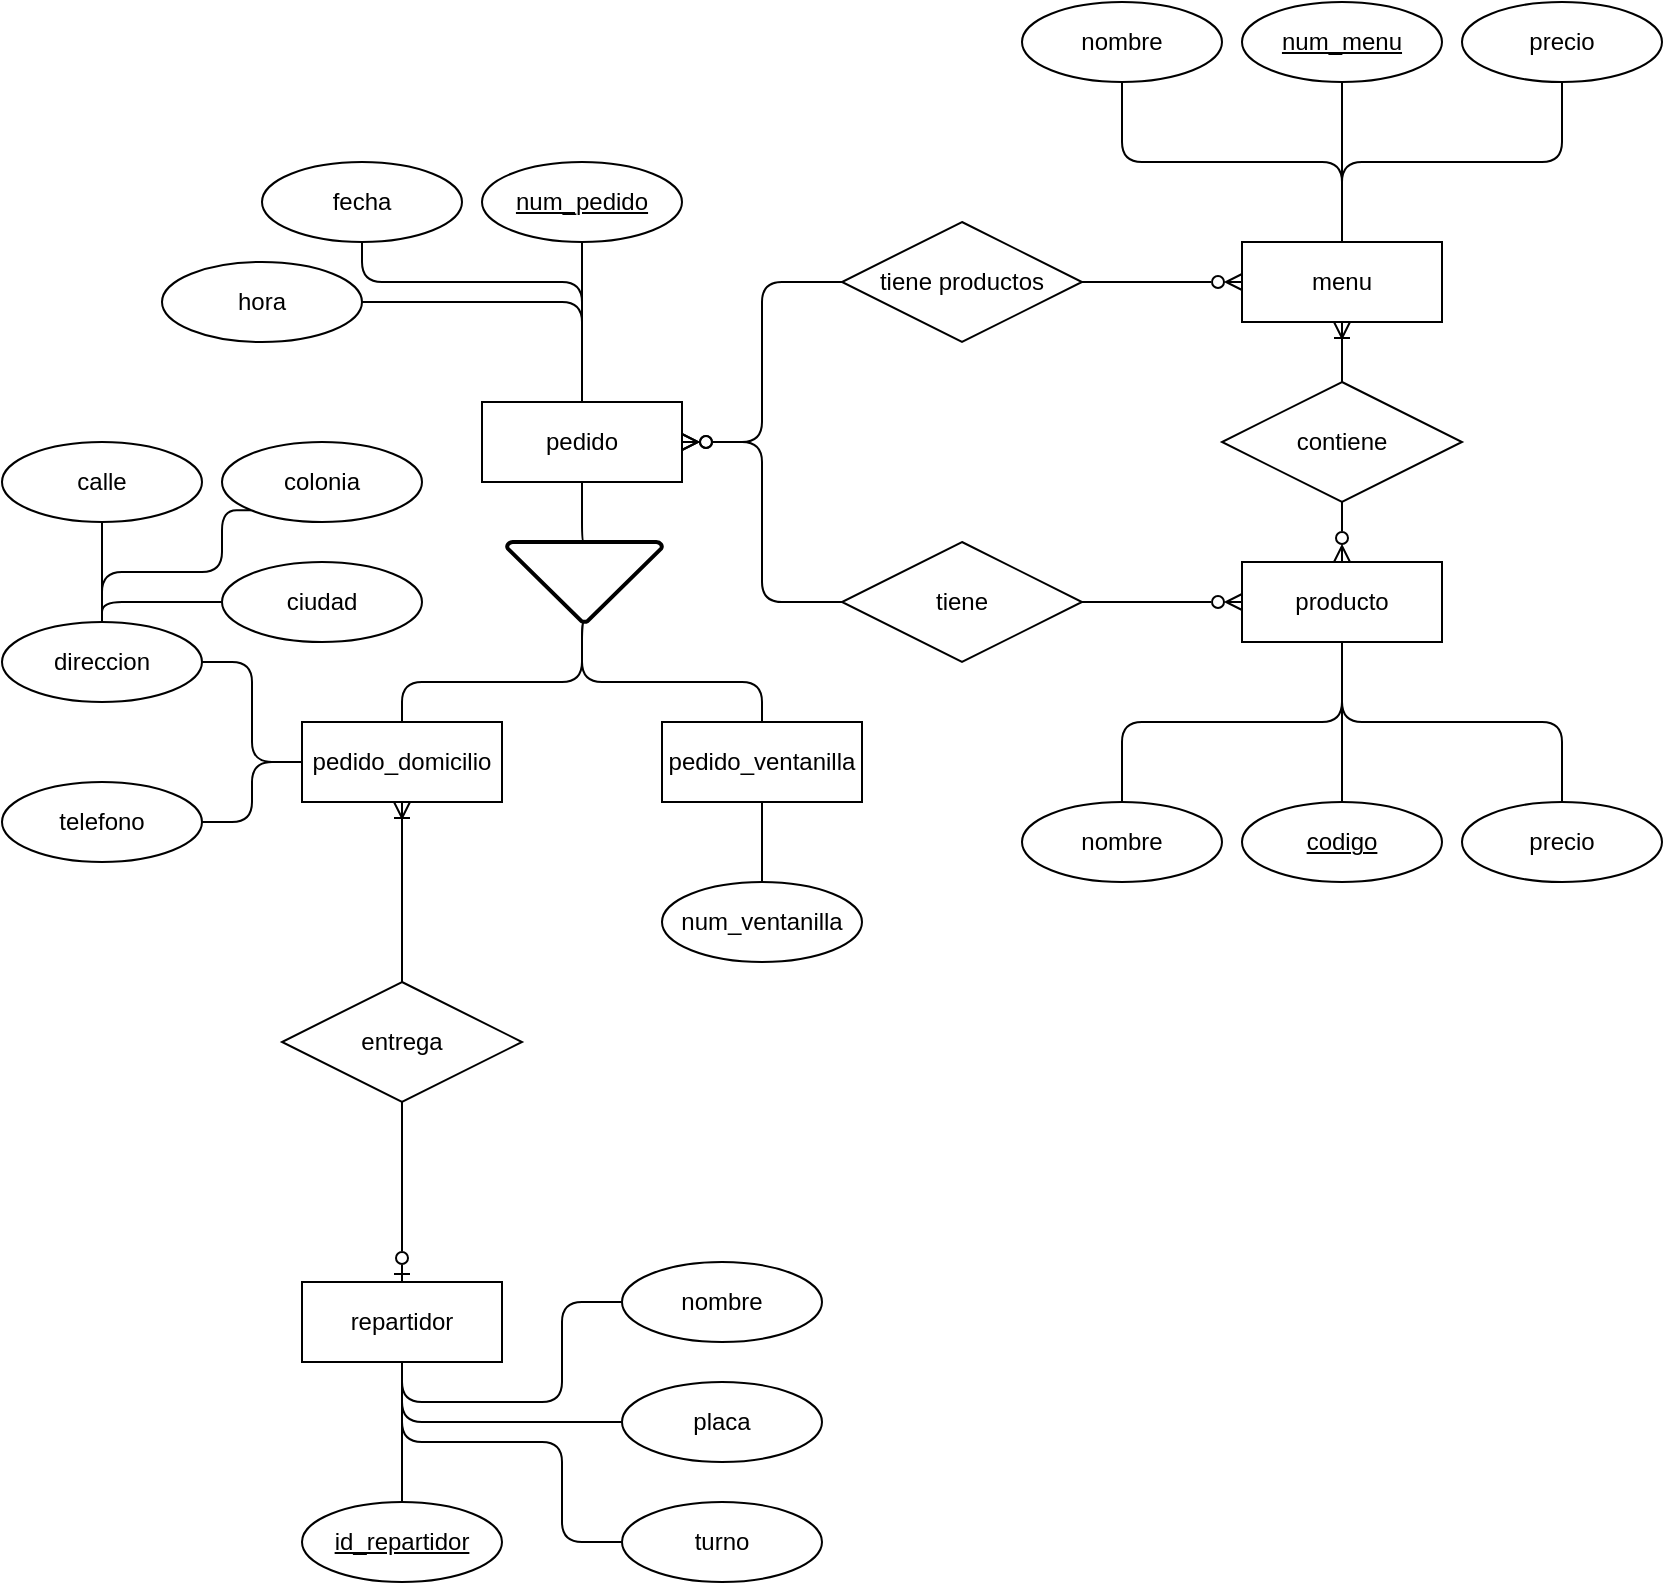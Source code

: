 <mxfile version="24.6.2" type="github">
  <diagram name="Page-1" id="su0L-lBIVS1BTHvO3N_U">
    <mxGraphModel dx="1434" dy="789" grid="1" gridSize="10" guides="1" tooltips="1" connect="1" arrows="1" fold="1" page="1" pageScale="1" pageWidth="850" pageHeight="1100" math="0" shadow="0">
      <root>
        <mxCell id="0" />
        <mxCell id="1" parent="0" />
        <mxCell id="lh-AbtoOZ_A-a8hcaLjm-23" style="edgeStyle=orthogonalEdgeStyle;rounded=1;orthogonalLoop=1;jettySize=auto;html=1;exitX=0.5;exitY=1;exitDx=0;exitDy=0;entryX=0.5;entryY=0;entryDx=0;entryDy=0;endArrow=none;endFill=0;curved=0;startArrow=ERoneToMany;startFill=0;" edge="1" parent="1" source="lh-AbtoOZ_A-a8hcaLjm-1" target="lh-AbtoOZ_A-a8hcaLjm-22">
          <mxGeometry relative="1" as="geometry" />
        </mxCell>
        <mxCell id="lh-AbtoOZ_A-a8hcaLjm-28" style="edgeStyle=orthogonalEdgeStyle;rounded=1;orthogonalLoop=1;jettySize=auto;html=1;exitX=0.5;exitY=0;exitDx=0;exitDy=0;entryX=0.5;entryY=1;entryDx=0;entryDy=0;endArrow=none;endFill=0;curved=0;" edge="1" parent="1" source="lh-AbtoOZ_A-a8hcaLjm-1" target="lh-AbtoOZ_A-a8hcaLjm-27">
          <mxGeometry relative="1" as="geometry" />
        </mxCell>
        <mxCell id="lh-AbtoOZ_A-a8hcaLjm-29" style="edgeStyle=orthogonalEdgeStyle;rounded=1;orthogonalLoop=1;jettySize=auto;html=1;exitX=0.5;exitY=0;exitDx=0;exitDy=0;entryX=0.5;entryY=1;entryDx=0;entryDy=0;curved=0;endArrow=none;endFill=0;" edge="1" parent="1" source="lh-AbtoOZ_A-a8hcaLjm-1" target="lh-AbtoOZ_A-a8hcaLjm-25">
          <mxGeometry relative="1" as="geometry" />
        </mxCell>
        <mxCell id="lh-AbtoOZ_A-a8hcaLjm-30" style="edgeStyle=orthogonalEdgeStyle;rounded=1;orthogonalLoop=1;jettySize=auto;html=1;exitX=0.5;exitY=0;exitDx=0;exitDy=0;entryX=0.5;entryY=1;entryDx=0;entryDy=0;curved=0;endArrow=none;endFill=0;" edge="1" parent="1" source="lh-AbtoOZ_A-a8hcaLjm-1" target="lh-AbtoOZ_A-a8hcaLjm-26">
          <mxGeometry relative="1" as="geometry" />
        </mxCell>
        <mxCell id="lh-AbtoOZ_A-a8hcaLjm-1" value="menu" style="whiteSpace=wrap;html=1;align=center;" vertex="1" parent="1">
          <mxGeometry x="630" y="130" width="100" height="40" as="geometry" />
        </mxCell>
        <mxCell id="lh-AbtoOZ_A-a8hcaLjm-34" style="edgeStyle=orthogonalEdgeStyle;rounded=1;orthogonalLoop=1;jettySize=auto;html=1;exitX=0.5;exitY=1;exitDx=0;exitDy=0;entryX=0.5;entryY=0;entryDx=0;entryDy=0;endArrow=none;endFill=0;curved=0;" edge="1" parent="1" source="lh-AbtoOZ_A-a8hcaLjm-2" target="lh-AbtoOZ_A-a8hcaLjm-32">
          <mxGeometry relative="1" as="geometry" />
        </mxCell>
        <mxCell id="lh-AbtoOZ_A-a8hcaLjm-35" style="edgeStyle=orthogonalEdgeStyle;rounded=1;orthogonalLoop=1;jettySize=auto;html=1;exitX=0.5;exitY=1;exitDx=0;exitDy=0;entryX=0.5;entryY=0;entryDx=0;entryDy=0;endArrow=none;endFill=0;curved=0;" edge="1" parent="1" source="lh-AbtoOZ_A-a8hcaLjm-2" target="lh-AbtoOZ_A-a8hcaLjm-31">
          <mxGeometry relative="1" as="geometry" />
        </mxCell>
        <mxCell id="lh-AbtoOZ_A-a8hcaLjm-36" style="edgeStyle=orthogonalEdgeStyle;rounded=1;orthogonalLoop=1;jettySize=auto;html=1;exitX=0.5;exitY=1;exitDx=0;exitDy=0;entryX=0.5;entryY=0;entryDx=0;entryDy=0;curved=0;endArrow=none;endFill=0;" edge="1" parent="1" source="lh-AbtoOZ_A-a8hcaLjm-2" target="lh-AbtoOZ_A-a8hcaLjm-33">
          <mxGeometry relative="1" as="geometry" />
        </mxCell>
        <mxCell id="lh-AbtoOZ_A-a8hcaLjm-2" value="producto" style="whiteSpace=wrap;html=1;align=center;" vertex="1" parent="1">
          <mxGeometry x="630" y="290" width="100" height="40" as="geometry" />
        </mxCell>
        <mxCell id="lh-AbtoOZ_A-a8hcaLjm-61" style="edgeStyle=orthogonalEdgeStyle;rounded=1;orthogonalLoop=1;jettySize=auto;html=1;exitX=0.5;exitY=1;exitDx=0;exitDy=0;entryX=0;entryY=0.5;entryDx=0;entryDy=0;curved=0;endArrow=none;endFill=0;" edge="1" parent="1" source="lh-AbtoOZ_A-a8hcaLjm-3" target="lh-AbtoOZ_A-a8hcaLjm-59">
          <mxGeometry relative="1" as="geometry" />
        </mxCell>
        <mxCell id="lh-AbtoOZ_A-a8hcaLjm-62" style="edgeStyle=orthogonalEdgeStyle;rounded=1;orthogonalLoop=1;jettySize=auto;html=1;exitX=0.5;exitY=1;exitDx=0;exitDy=0;entryX=0;entryY=0.5;entryDx=0;entryDy=0;endArrow=none;endFill=0;curved=0;" edge="1" parent="1" source="lh-AbtoOZ_A-a8hcaLjm-3" target="lh-AbtoOZ_A-a8hcaLjm-58">
          <mxGeometry relative="1" as="geometry" />
        </mxCell>
        <mxCell id="lh-AbtoOZ_A-a8hcaLjm-63" style="edgeStyle=orthogonalEdgeStyle;rounded=1;orthogonalLoop=1;jettySize=auto;html=1;exitX=0.5;exitY=1;exitDx=0;exitDy=0;entryX=0;entryY=0.5;entryDx=0;entryDy=0;curved=0;endArrow=none;endFill=0;" edge="1" parent="1" source="lh-AbtoOZ_A-a8hcaLjm-3" target="lh-AbtoOZ_A-a8hcaLjm-57">
          <mxGeometry relative="1" as="geometry">
            <Array as="points">
              <mxPoint x="210" y="730" />
              <mxPoint x="290" y="730" />
              <mxPoint x="290" y="780" />
            </Array>
          </mxGeometry>
        </mxCell>
        <mxCell id="lh-AbtoOZ_A-a8hcaLjm-64" style="edgeStyle=orthogonalEdgeStyle;rounded=1;orthogonalLoop=1;jettySize=auto;html=1;exitX=0.5;exitY=1;exitDx=0;exitDy=0;entryX=0.5;entryY=0;entryDx=0;entryDy=0;curved=0;endArrow=none;endFill=0;" edge="1" parent="1" source="lh-AbtoOZ_A-a8hcaLjm-3" target="lh-AbtoOZ_A-a8hcaLjm-60">
          <mxGeometry relative="1" as="geometry" />
        </mxCell>
        <mxCell id="lh-AbtoOZ_A-a8hcaLjm-3" value="repartidor" style="whiteSpace=wrap;html=1;align=center;" vertex="1" parent="1">
          <mxGeometry x="160" y="650" width="100" height="40" as="geometry" />
        </mxCell>
        <mxCell id="lh-AbtoOZ_A-a8hcaLjm-4" value="pedido_ventanilla" style="whiteSpace=wrap;html=1;align=center;" vertex="1" parent="1">
          <mxGeometry x="340" y="370" width="100" height="40" as="geometry" />
        </mxCell>
        <mxCell id="lh-AbtoOZ_A-a8hcaLjm-13" style="edgeStyle=orthogonalEdgeStyle;rounded=1;orthogonalLoop=1;jettySize=auto;html=1;exitX=0.5;exitY=1;exitDx=0;exitDy=0;entryX=0.5;entryY=0;entryDx=0;entryDy=0;endArrow=none;endFill=0;curved=0;startArrow=ERoneToMany;startFill=0;" edge="1" parent="1" source="lh-AbtoOZ_A-a8hcaLjm-5" target="lh-AbtoOZ_A-a8hcaLjm-8">
          <mxGeometry relative="1" as="geometry" />
        </mxCell>
        <mxCell id="lh-AbtoOZ_A-a8hcaLjm-5" value="pedido_domicilio" style="whiteSpace=wrap;html=1;align=center;" vertex="1" parent="1">
          <mxGeometry x="160" y="370" width="100" height="40" as="geometry" />
        </mxCell>
        <mxCell id="lh-AbtoOZ_A-a8hcaLjm-11" style="edgeStyle=orthogonalEdgeStyle;rounded=1;orthogonalLoop=1;jettySize=auto;html=1;exitX=1;exitY=0.5;exitDx=0;exitDy=0;entryX=0;entryY=0.5;entryDx=0;entryDy=0;endArrow=none;endFill=0;curved=0;startArrow=ERzeroToMany;startFill=0;" edge="1" parent="1" source="lh-AbtoOZ_A-a8hcaLjm-6" target="lh-AbtoOZ_A-a8hcaLjm-9">
          <mxGeometry relative="1" as="geometry" />
        </mxCell>
        <mxCell id="lh-AbtoOZ_A-a8hcaLjm-12" style="edgeStyle=orthogonalEdgeStyle;rounded=1;orthogonalLoop=1;jettySize=auto;html=1;exitX=1;exitY=0.5;exitDx=0;exitDy=0;entryX=0;entryY=0.5;entryDx=0;entryDy=0;endArrow=none;endFill=0;curved=0;startArrow=ERzeroToMany;startFill=0;" edge="1" parent="1" source="lh-AbtoOZ_A-a8hcaLjm-6" target="lh-AbtoOZ_A-a8hcaLjm-10">
          <mxGeometry relative="1" as="geometry" />
        </mxCell>
        <mxCell id="lh-AbtoOZ_A-a8hcaLjm-41" style="edgeStyle=orthogonalEdgeStyle;rounded=1;orthogonalLoop=1;jettySize=auto;html=1;exitX=0.5;exitY=0;exitDx=0;exitDy=0;entryX=1;entryY=0.5;entryDx=0;entryDy=0;curved=0;endArrow=none;endFill=0;" edge="1" parent="1" source="lh-AbtoOZ_A-a8hcaLjm-6" target="lh-AbtoOZ_A-a8hcaLjm-38">
          <mxGeometry relative="1" as="geometry" />
        </mxCell>
        <mxCell id="lh-AbtoOZ_A-a8hcaLjm-42" style="edgeStyle=orthogonalEdgeStyle;rounded=1;orthogonalLoop=1;jettySize=auto;html=1;exitX=0.5;exitY=0;exitDx=0;exitDy=0;entryX=0.5;entryY=1;entryDx=0;entryDy=0;curved=0;endArrow=none;endFill=0;" edge="1" parent="1" source="lh-AbtoOZ_A-a8hcaLjm-6" target="lh-AbtoOZ_A-a8hcaLjm-37">
          <mxGeometry relative="1" as="geometry" />
        </mxCell>
        <mxCell id="lh-AbtoOZ_A-a8hcaLjm-43" style="edgeStyle=orthogonalEdgeStyle;rounded=1;orthogonalLoop=1;jettySize=auto;html=1;exitX=0.5;exitY=0;exitDx=0;exitDy=0;entryX=0.5;entryY=1;entryDx=0;entryDy=0;curved=0;endArrow=none;endFill=0;" edge="1" parent="1" source="lh-AbtoOZ_A-a8hcaLjm-6" target="lh-AbtoOZ_A-a8hcaLjm-39">
          <mxGeometry relative="1" as="geometry">
            <Array as="points">
              <mxPoint x="300" y="150" />
              <mxPoint x="190" y="150" />
            </Array>
          </mxGeometry>
        </mxCell>
        <mxCell id="lh-AbtoOZ_A-a8hcaLjm-6" value="pedido" style="whiteSpace=wrap;html=1;align=center;" vertex="1" parent="1">
          <mxGeometry x="250" y="210" width="100" height="40" as="geometry" />
        </mxCell>
        <mxCell id="lh-AbtoOZ_A-a8hcaLjm-14" style="edgeStyle=orthogonalEdgeStyle;rounded=1;orthogonalLoop=1;jettySize=auto;html=1;exitX=0.5;exitY=1;exitDx=0;exitDy=0;entryX=0.5;entryY=0;entryDx=0;entryDy=0;endArrow=ERzeroToOne;endFill=0;curved=0;" edge="1" parent="1" source="lh-AbtoOZ_A-a8hcaLjm-8">
          <mxGeometry relative="1" as="geometry">
            <mxPoint x="210" y="650" as="targetPoint" />
          </mxGeometry>
        </mxCell>
        <mxCell id="lh-AbtoOZ_A-a8hcaLjm-8" value="entrega" style="shape=rhombus;perimeter=rhombusPerimeter;whiteSpace=wrap;html=1;align=center;" vertex="1" parent="1">
          <mxGeometry x="150" y="500" width="120" height="60" as="geometry" />
        </mxCell>
        <mxCell id="lh-AbtoOZ_A-a8hcaLjm-21" style="edgeStyle=orthogonalEdgeStyle;rounded=1;orthogonalLoop=1;jettySize=auto;html=1;exitX=1;exitY=0.5;exitDx=0;exitDy=0;entryX=0;entryY=0.5;entryDx=0;entryDy=0;endArrow=ERzeroToMany;endFill=0;curved=0;" edge="1" parent="1" source="lh-AbtoOZ_A-a8hcaLjm-9" target="lh-AbtoOZ_A-a8hcaLjm-2">
          <mxGeometry relative="1" as="geometry" />
        </mxCell>
        <mxCell id="lh-AbtoOZ_A-a8hcaLjm-9" value="tiene" style="shape=rhombus;perimeter=rhombusPerimeter;whiteSpace=wrap;html=1;align=center;" vertex="1" parent="1">
          <mxGeometry x="430" y="280" width="120" height="60" as="geometry" />
        </mxCell>
        <mxCell id="lh-AbtoOZ_A-a8hcaLjm-20" style="edgeStyle=orthogonalEdgeStyle;rounded=1;orthogonalLoop=1;jettySize=auto;html=1;exitX=1;exitY=0.5;exitDx=0;exitDy=0;entryX=0;entryY=0.5;entryDx=0;entryDy=0;endArrow=ERzeroToMany;endFill=0;curved=0;" edge="1" parent="1" source="lh-AbtoOZ_A-a8hcaLjm-10" target="lh-AbtoOZ_A-a8hcaLjm-1">
          <mxGeometry relative="1" as="geometry" />
        </mxCell>
        <mxCell id="lh-AbtoOZ_A-a8hcaLjm-10" value="tiene productos" style="shape=rhombus;perimeter=rhombusPerimeter;whiteSpace=wrap;html=1;align=center;" vertex="1" parent="1">
          <mxGeometry x="430" y="120" width="120" height="60" as="geometry" />
        </mxCell>
        <mxCell id="lh-AbtoOZ_A-a8hcaLjm-17" style="edgeStyle=orthogonalEdgeStyle;rounded=1;orthogonalLoop=1;jettySize=auto;html=1;exitX=0.5;exitY=1;exitDx=0;exitDy=0;exitPerimeter=0;entryX=0.5;entryY=0;entryDx=0;entryDy=0;endArrow=none;endFill=0;curved=0;" edge="1" parent="1" source="lh-AbtoOZ_A-a8hcaLjm-15" target="lh-AbtoOZ_A-a8hcaLjm-5">
          <mxGeometry relative="1" as="geometry">
            <Array as="points">
              <mxPoint x="300" y="350" />
              <mxPoint x="210" y="350" />
            </Array>
          </mxGeometry>
        </mxCell>
        <mxCell id="lh-AbtoOZ_A-a8hcaLjm-18" style="edgeStyle=orthogonalEdgeStyle;rounded=1;orthogonalLoop=1;jettySize=auto;html=1;exitX=0.5;exitY=1;exitDx=0;exitDy=0;exitPerimeter=0;entryX=0.5;entryY=0;entryDx=0;entryDy=0;endArrow=none;endFill=0;curved=0;" edge="1" parent="1" source="lh-AbtoOZ_A-a8hcaLjm-15" target="lh-AbtoOZ_A-a8hcaLjm-4">
          <mxGeometry relative="1" as="geometry">
            <Array as="points">
              <mxPoint x="300" y="350" />
              <mxPoint x="390" y="350" />
            </Array>
          </mxGeometry>
        </mxCell>
        <mxCell id="lh-AbtoOZ_A-a8hcaLjm-19" style="edgeStyle=orthogonalEdgeStyle;rounded=1;orthogonalLoop=1;jettySize=auto;html=1;exitX=0.5;exitY=0;exitDx=0;exitDy=0;exitPerimeter=0;entryX=0.5;entryY=1;entryDx=0;entryDy=0;endArrow=none;endFill=0;curved=0;" edge="1" parent="1" source="lh-AbtoOZ_A-a8hcaLjm-15" target="lh-AbtoOZ_A-a8hcaLjm-6">
          <mxGeometry relative="1" as="geometry" />
        </mxCell>
        <mxCell id="lh-AbtoOZ_A-a8hcaLjm-15" value="" style="strokeWidth=2;html=1;shape=mxgraph.flowchart.merge_or_storage;whiteSpace=wrap;" vertex="1" parent="1">
          <mxGeometry x="262.5" y="280" width="77.5" height="40" as="geometry" />
        </mxCell>
        <mxCell id="lh-AbtoOZ_A-a8hcaLjm-24" style="edgeStyle=orthogonalEdgeStyle;rounded=1;orthogonalLoop=1;jettySize=auto;html=1;exitX=0.5;exitY=1;exitDx=0;exitDy=0;entryX=0.5;entryY=0;entryDx=0;entryDy=0;endArrow=ERzeroToMany;endFill=0;curved=0;" edge="1" parent="1" source="lh-AbtoOZ_A-a8hcaLjm-22" target="lh-AbtoOZ_A-a8hcaLjm-2">
          <mxGeometry relative="1" as="geometry" />
        </mxCell>
        <mxCell id="lh-AbtoOZ_A-a8hcaLjm-22" value="contiene" style="shape=rhombus;perimeter=rhombusPerimeter;whiteSpace=wrap;html=1;align=center;" vertex="1" parent="1">
          <mxGeometry x="620" y="200" width="120" height="60" as="geometry" />
        </mxCell>
        <mxCell id="lh-AbtoOZ_A-a8hcaLjm-25" value="num_menu" style="ellipse;whiteSpace=wrap;html=1;align=center;fontStyle=4;" vertex="1" parent="1">
          <mxGeometry x="630" y="10" width="100" height="40" as="geometry" />
        </mxCell>
        <mxCell id="lh-AbtoOZ_A-a8hcaLjm-26" value="precio" style="ellipse;whiteSpace=wrap;html=1;align=center;" vertex="1" parent="1">
          <mxGeometry x="740" y="10" width="100" height="40" as="geometry" />
        </mxCell>
        <mxCell id="lh-AbtoOZ_A-a8hcaLjm-27" value="nombre" style="ellipse;whiteSpace=wrap;html=1;align=center;" vertex="1" parent="1">
          <mxGeometry x="520" y="10" width="100" height="40" as="geometry" />
        </mxCell>
        <mxCell id="lh-AbtoOZ_A-a8hcaLjm-31" value="codigo" style="ellipse;whiteSpace=wrap;html=1;align=center;fontStyle=4;" vertex="1" parent="1">
          <mxGeometry x="630" y="410" width="100" height="40" as="geometry" />
        </mxCell>
        <mxCell id="lh-AbtoOZ_A-a8hcaLjm-32" value="nombre" style="ellipse;whiteSpace=wrap;html=1;align=center;" vertex="1" parent="1">
          <mxGeometry x="520" y="410" width="100" height="40" as="geometry" />
        </mxCell>
        <mxCell id="lh-AbtoOZ_A-a8hcaLjm-33" value="precio" style="ellipse;whiteSpace=wrap;html=1;align=center;" vertex="1" parent="1">
          <mxGeometry x="740" y="410" width="100" height="40" as="geometry" />
        </mxCell>
        <mxCell id="lh-AbtoOZ_A-a8hcaLjm-37" value="num_pedido" style="ellipse;whiteSpace=wrap;html=1;align=center;fontStyle=4;" vertex="1" parent="1">
          <mxGeometry x="250" y="90" width="100" height="40" as="geometry" />
        </mxCell>
        <mxCell id="lh-AbtoOZ_A-a8hcaLjm-38" value="hora" style="ellipse;whiteSpace=wrap;html=1;align=center;" vertex="1" parent="1">
          <mxGeometry x="90" y="140" width="100" height="40" as="geometry" />
        </mxCell>
        <mxCell id="lh-AbtoOZ_A-a8hcaLjm-39" value="fecha" style="ellipse;whiteSpace=wrap;html=1;align=center;" vertex="1" parent="1">
          <mxGeometry x="140" y="90" width="100" height="40" as="geometry" />
        </mxCell>
        <mxCell id="lh-AbtoOZ_A-a8hcaLjm-45" style="edgeStyle=orthogonalEdgeStyle;rounded=1;orthogonalLoop=1;jettySize=auto;html=1;exitX=0.5;exitY=0;exitDx=0;exitDy=0;entryX=0.5;entryY=1;entryDx=0;entryDy=0;curved=0;endArrow=none;endFill=0;" edge="1" parent="1" source="lh-AbtoOZ_A-a8hcaLjm-44" target="lh-AbtoOZ_A-a8hcaLjm-4">
          <mxGeometry relative="1" as="geometry" />
        </mxCell>
        <mxCell id="lh-AbtoOZ_A-a8hcaLjm-44" value="num_ventanilla" style="ellipse;whiteSpace=wrap;html=1;align=center;" vertex="1" parent="1">
          <mxGeometry x="340" y="450" width="100" height="40" as="geometry" />
        </mxCell>
        <mxCell id="lh-AbtoOZ_A-a8hcaLjm-53" style="edgeStyle=orthogonalEdgeStyle;rounded=1;orthogonalLoop=1;jettySize=auto;html=1;exitX=1;exitY=0.5;exitDx=0;exitDy=0;entryX=0;entryY=0.5;entryDx=0;entryDy=0;endArrow=none;endFill=0;curved=0;" edge="1" parent="1" source="lh-AbtoOZ_A-a8hcaLjm-46" target="lh-AbtoOZ_A-a8hcaLjm-5">
          <mxGeometry relative="1" as="geometry" />
        </mxCell>
        <mxCell id="lh-AbtoOZ_A-a8hcaLjm-46" value="telefono" style="ellipse;whiteSpace=wrap;html=1;align=center;" vertex="1" parent="1">
          <mxGeometry x="10" y="400" width="100" height="40" as="geometry" />
        </mxCell>
        <mxCell id="lh-AbtoOZ_A-a8hcaLjm-52" style="edgeStyle=orthogonalEdgeStyle;rounded=1;orthogonalLoop=1;jettySize=auto;html=1;exitX=1;exitY=0.5;exitDx=0;exitDy=0;entryX=0;entryY=0.5;entryDx=0;entryDy=0;curved=0;endArrow=none;endFill=0;" edge="1" parent="1" source="lh-AbtoOZ_A-a8hcaLjm-47" target="lh-AbtoOZ_A-a8hcaLjm-5">
          <mxGeometry relative="1" as="geometry" />
        </mxCell>
        <mxCell id="lh-AbtoOZ_A-a8hcaLjm-54" style="edgeStyle=orthogonalEdgeStyle;rounded=1;orthogonalLoop=1;jettySize=auto;html=1;exitX=0.5;exitY=0;exitDx=0;exitDy=0;entryX=0.5;entryY=1;entryDx=0;entryDy=0;curved=0;endArrow=none;endFill=0;" edge="1" parent="1" source="lh-AbtoOZ_A-a8hcaLjm-47" target="lh-AbtoOZ_A-a8hcaLjm-50">
          <mxGeometry relative="1" as="geometry" />
        </mxCell>
        <mxCell id="lh-AbtoOZ_A-a8hcaLjm-55" style="edgeStyle=orthogonalEdgeStyle;rounded=1;orthogonalLoop=1;jettySize=auto;html=1;exitX=0.5;exitY=0;exitDx=0;exitDy=0;entryX=0;entryY=0.5;entryDx=0;entryDy=0;curved=0;endArrow=none;endFill=0;" edge="1" parent="1" source="lh-AbtoOZ_A-a8hcaLjm-47" target="lh-AbtoOZ_A-a8hcaLjm-51">
          <mxGeometry relative="1" as="geometry">
            <Array as="points">
              <mxPoint x="60" y="310" />
            </Array>
          </mxGeometry>
        </mxCell>
        <mxCell id="lh-AbtoOZ_A-a8hcaLjm-56" style="edgeStyle=orthogonalEdgeStyle;rounded=1;orthogonalLoop=1;jettySize=auto;html=1;exitX=0.5;exitY=0;exitDx=0;exitDy=0;entryX=0;entryY=1;entryDx=0;entryDy=0;strokeColor=default;curved=0;endArrow=none;endFill=0;" edge="1" parent="1" source="lh-AbtoOZ_A-a8hcaLjm-47" target="lh-AbtoOZ_A-a8hcaLjm-49">
          <mxGeometry relative="1" as="geometry">
            <Array as="points">
              <mxPoint x="60" y="295" />
              <mxPoint x="120" y="295" />
              <mxPoint x="120" y="264" />
            </Array>
          </mxGeometry>
        </mxCell>
        <mxCell id="lh-AbtoOZ_A-a8hcaLjm-47" value="direccion" style="ellipse;whiteSpace=wrap;html=1;align=center;" vertex="1" parent="1">
          <mxGeometry x="10" y="320" width="100" height="40" as="geometry" />
        </mxCell>
        <mxCell id="lh-AbtoOZ_A-a8hcaLjm-49" value="colonia" style="ellipse;whiteSpace=wrap;html=1;align=center;" vertex="1" parent="1">
          <mxGeometry x="120" y="230" width="100" height="40" as="geometry" />
        </mxCell>
        <mxCell id="lh-AbtoOZ_A-a8hcaLjm-50" value="calle" style="ellipse;whiteSpace=wrap;html=1;align=center;" vertex="1" parent="1">
          <mxGeometry x="10" y="230" width="100" height="40" as="geometry" />
        </mxCell>
        <mxCell id="lh-AbtoOZ_A-a8hcaLjm-51" value="ciudad" style="ellipse;whiteSpace=wrap;html=1;align=center;" vertex="1" parent="1">
          <mxGeometry x="120" y="290" width="100" height="40" as="geometry" />
        </mxCell>
        <mxCell id="lh-AbtoOZ_A-a8hcaLjm-57" value="turno" style="ellipse;whiteSpace=wrap;html=1;align=center;" vertex="1" parent="1">
          <mxGeometry x="320" y="760" width="100" height="40" as="geometry" />
        </mxCell>
        <mxCell id="lh-AbtoOZ_A-a8hcaLjm-58" value="placa" style="ellipse;whiteSpace=wrap;html=1;align=center;" vertex="1" parent="1">
          <mxGeometry x="320" y="700" width="100" height="40" as="geometry" />
        </mxCell>
        <mxCell id="lh-AbtoOZ_A-a8hcaLjm-59" value="nombre" style="ellipse;whiteSpace=wrap;html=1;align=center;" vertex="1" parent="1">
          <mxGeometry x="320" y="640" width="100" height="40" as="geometry" />
        </mxCell>
        <mxCell id="lh-AbtoOZ_A-a8hcaLjm-60" value="id_repartidor" style="ellipse;whiteSpace=wrap;html=1;align=center;fontStyle=4;" vertex="1" parent="1">
          <mxGeometry x="160" y="760" width="100" height="40" as="geometry" />
        </mxCell>
      </root>
    </mxGraphModel>
  </diagram>
</mxfile>
